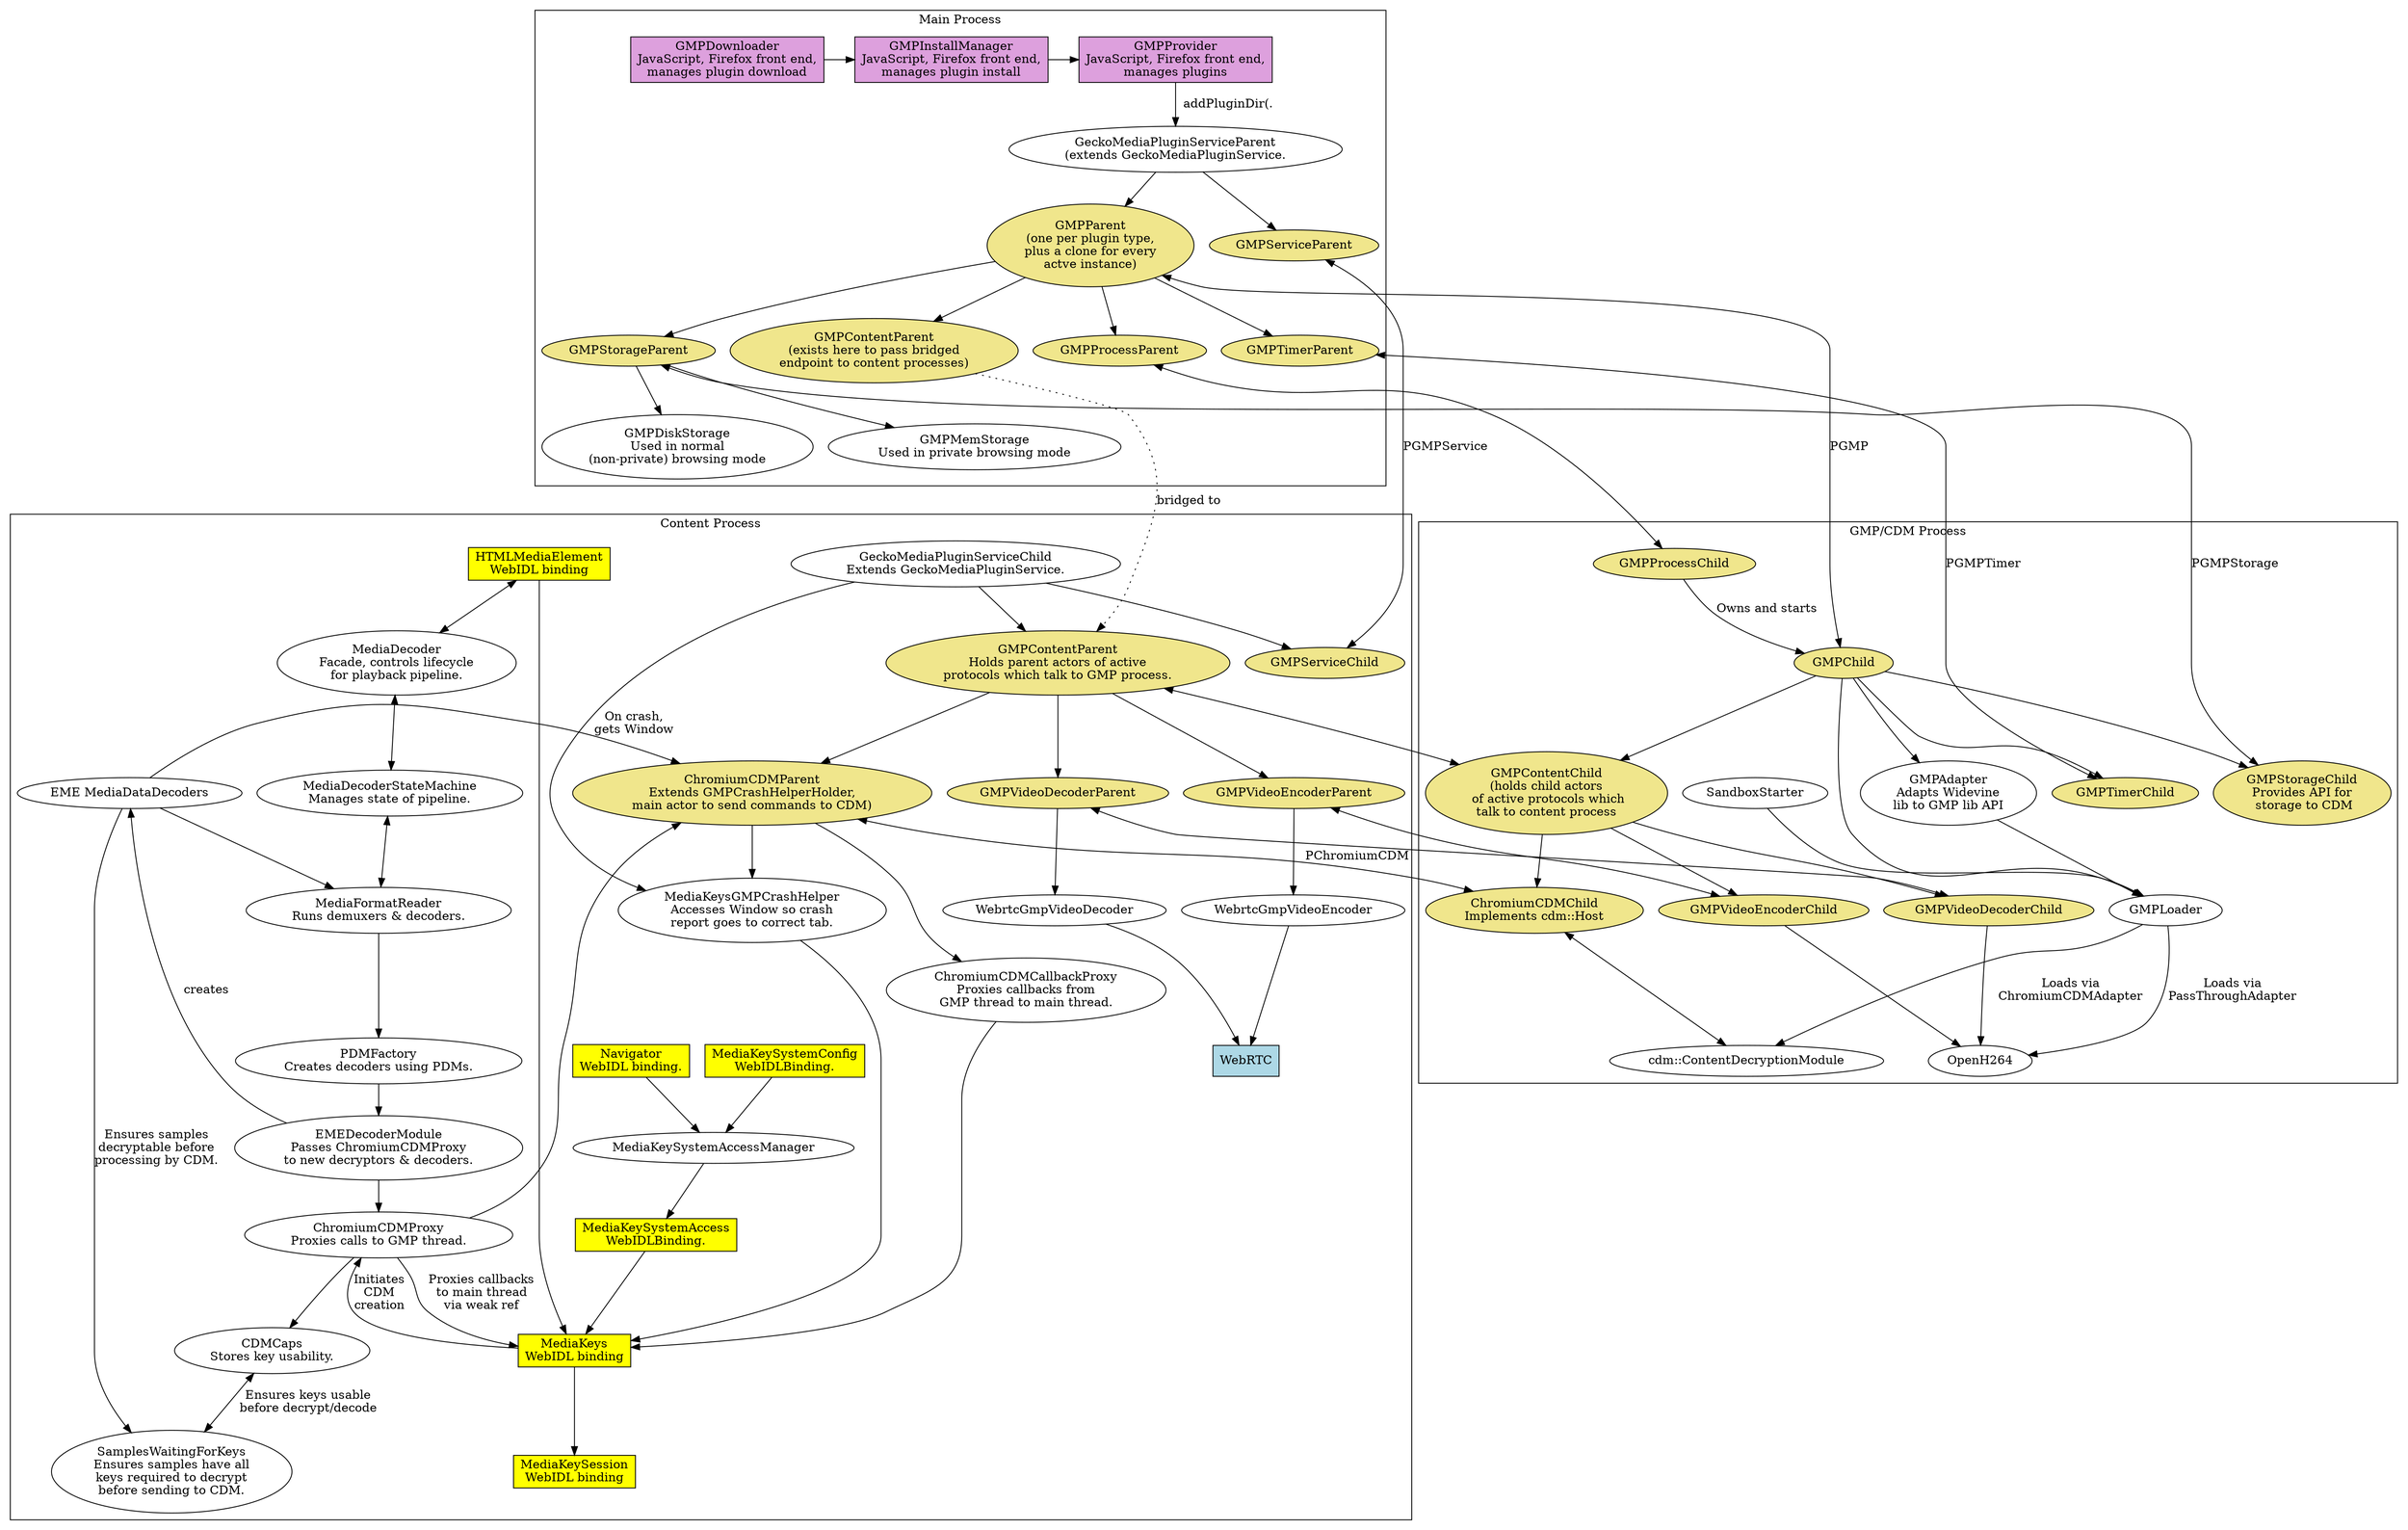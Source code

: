 digraph {
    subgraph cluster_main_process {
        label = "Main Process";
        GeckoMediaPluginServiceParent -> GMPParent
        GMPParent -> main_GMPContentParent

        main_GMPContentParent [label="GMPContentParent\n(exists here to pass bridged\nendpoint to content processes)", style=filled, fillcolor=khaki]
        GeckoMediaPluginServiceParent [label="GeckoMediaPluginServiceParent\n(extends GeckoMediaPluginService."]
        GMPServiceParent [style=filled, fillcolor=khaki]
        GMPParent [label="GMPParent\n(one per plugin type,\nplus a clone for every\nactve instance)", style=filled, fillcolor=khaki]
        GMPTimerParent [style=filled, fillcolor=khaki]
        GMPStorageParent [style=filled, fillcolor=khaki]
        GMPProcessParent [style=filled, fillcolor=khaki]

        GeckoMediaPluginServiceParent -> GMPServiceParent
        GMPParent -> GMPStorageParent
        GMPStorageParent [label="GMPStorageParent"]
        GMPParent -> GMPTimerParent
        GMPParent -> GMPProcessParent

        GMPProvider [label="GMPProvider\nJavaScript, Firefox front end,\nmanages plugins", shape=box, style=filled, fillcolor=plum]
        GMPInstallManager [label="GMPInstallManager\nJavaScript, Firefox front end,\nmanages plugin install", shape=box, style=filled, fillcolor=plum]
        GMPDownloader [label="GMPDownloader\nJavaScript, Firefox front end,\nmanages plugin download", shape=box, style=filled, fillcolor=plum]
        GMPProvider -> GeckoMediaPluginServiceParent [label="  addPluginDir(."]
        GMPDownloader -> GMPInstallManager
        GMPInstallManager -> GMPProvider
        {rank=same GMPProvider GMPInstallManager GMPDownloader}

        GMPDiskStorage [label="GMPDiskStorage\nUsed in normal\n(non-private) browsing mode"]
        GMPMemStorage [label="GMPMemStorage\nUsed in private browsing mode"]

        GMPStorageParent -> GMPDiskStorage
        GMPStorageParent -> GMPMemStorage

    }

    main_GMPContentParent -> content_GMPContentParent [style=dotted, label="bridged to"]

    subgraph cluster_gmp_process {
        label = "GMP/CDM Process"

        GMPAdapter [label="GMPAdapter\nAdapts Widevine\nlib to GMP lib API"]
        GMPStorageChild [label="GMPStorageChild\nProvides API for\n storage to CDM", style=filled, fillcolor=khaki]
        ChromiumCDMChild [label="ChromiumCDMChild\nImplements cdm::Host", style=filled, fillcolor=khaki]
        GMPTimerChild [style=filled, fillcolor=khaki]
        GMPChild [style=filled, fillcolor=khaki]
        GMPVideoDecoderChild [style=filled, fillcolor=khaki]
        GMPVideoEncoderChild [style=filled, fillcolor=khaki]
        GMPContentChild [style=filled, fillcolor=khaki]
        GMPProcessChild [style=filled, fillcolor=khaki]

        GMPProcessChild -> GMPChild [label="Owns and starts"]

        GMPChild -> GMPLoader
        GMPChild -> GMPAdapter
        GMPAdapter -> GMPLoader
        GMPLoader -> cdm [label="Loads via\nChromiumCDMAdapter"]
        GMPLoader -> OpenH264 [label="Loads via\nPassThroughAdapter"]
        SandboxStarter -> GMPLoader

        cdm [label="cdm::ContentDecryptionModule"]
        GMPChild -> GMPContentChild
        GMPChild -> GMPTimerChild
        GMPChild -> GMPStorageChild

        GMPContentChild -> ChromiumCDMChild
        GMPContentChild -> GMPVideoDecoderChild
        GMPContentChild -> GMPVideoEncoderChild

        GMPVideoDecoderChild -> OpenH264
        GMPVideoEncoderChild -> OpenH264

        edge[dir=both]
        ChromiumCDMChild -> cdm
        GMPContentChild [label="GMPContentChild\n(holds child actors\n of active protocols which\ntalk to content process"]
    }

    subgraph cluster_content_process {
        label = "Content Process"

        GMPServiceChild
        GeckoMediaPluginServiceChild -> GMPServiceChild

        WebRTC [label="WebRTC", shape=box, style=filled, fillcolor=lightblue]

        content_GMPContentParent [label="GMPContentParent\nHolds parent actors of active\nprotocols which talk to GMP process.", style=filled, fillcolor=khaki]
        ChromiumCDMProxy [label="ChromiumCDMProxy\nProxies calls to GMP thread."]
        ChromiumCDMCallbackProxy [label="ChromiumCDMCallbackProxy\nProxies callbacks from\nGMP thread to main thread."]
        CDMCaps [label="CDMCaps\nStores key usability."]
        SamplesWaitingForKeys [label="SamplesWaitingForKeys\nEnsures samples have all\nkeys required to decrypt\nbefore sending to CDM."]
        EME_MediaDataDecoders [label="EME MediaDataDecoders"]
        MediaKeys [label="MediaKeys\nWebIDL binding", shape=box, style=filled, fillcolor=yellow]
        MediaKeySession [label="MediaKeySession\nWebIDL binding", shape=box, style=filled, fillcolor=yellow]
        HTMLMediaElement [label="HTMLMediaElement\nWebIDL binding", shape=box, style=filled, fillcolor=yellow]
        MediaKeysGMPCrashHelper [label="MediaKeysGMPCrashHelper\nAccesses Window so crash\nreport goes to correct tab."]
        ChromiumCDMParent [label="ChromiumCDMParent\nExtends GMPCrashHelperHolder,\nmain actor to send commands to CDM)", style=filled, fillcolor=khaki]
        GeckoMediaPluginServiceChild [label="GeckoMediaPluginServiceChild\nExtends GeckoMediaPluginService."]
        EMEDecoderModule [label="EMEDecoderModule\nPasses ChromiumCDMProxy\nto new decryptors & decoders."]
        MediaDecoder [label="MediaDecoder\nFacade, controls lifecycle\nfor playback pipeline."]
        PDMFactory [label="PDMFactory\nCreates decoders using PDMs."]
        MediaDecoderStateMachine [label="MediaDecoderStateMachine\nManages state of pipeline."]
        MediaFormatReader [label="MediaFormatReader\nRuns demuxers & decoders."]
        Navigator [label="Navigator\nWebIDL binding.", shape=box, style=filled, fillcolor=yellow]
        MediaKeySystemAccessManager [label="MediaKeySystemAccessManager"]
        MediaKeySystemConfig [label="MediaKeySystemConfig\nWebIDLBinding.", shape=box, style=filled, fillcolor=yellow]
        MediaKeySystemAccess [label="MediaKeySystemAccess\nWebIDLBinding.", shape=box, style=filled, fillcolor=yellow]
        GMPServiceChild [style=filled, fillcolor=khaki]
        GMPVideoDecoderParent [style=filled, fillcolor=khaki]
        GMPVideoEncoderParent [style=filled, fillcolor=khaki]

        GeckoMediaPluginServiceChild -> content_GMPContentParent
        content_GMPContentParent -> ChromiumCDMParent
        ChromiumCDMParent -> ChromiumCDMCallbackProxy
        ChromiumCDMCallbackProxy -> MediaKeys
        ChromiumCDMProxy -> MediaKeys [label="Proxies callbacks\nto main thread\nvia weak ref"]
        ChromiumCDMProxy -> ChromiumCDMParent
        ChromiumCDMProxy -> CDMCaps
        EME_MediaDataDecoders -> ChromiumCDMParent
        EME_MediaDataDecoders -> SamplesWaitingForKeys [label="Ensures samples\ndecryptable before\nprocessing by CDM."]
        EME_MediaDataDecoders -> MediaFormatReader

        MediaKeys -> MediaKeySession
        MediaKeys -> ChromiumCDMProxy [label="Initiates\nCDM\ncreation"]
        MediaKeysGMPCrashHelper -> MediaKeys
        ChromiumCDMParent -> MediaKeysGMPCrashHelper
        GeckoMediaPluginServiceChild -> MediaKeysGMPCrashHelper [label="On crash,\ngets Window"]
        HTMLMediaElement -> MediaKeys

        EMEDecoderModule -> EME_MediaDataDecoders [label="creates"]
        EMEDecoderModule -> ChromiumCDMProxy

        {rank=same EME_MediaDataDecoders ChromiumCDMParent}

        MediaFormatReader -> PDMFactory
        PDMFactory -> EMEDecoderModule

        content_GMPContentParent -> GMPVideoDecoderParent
        content_GMPContentParent -> GMPVideoEncoderParent

        GMPVideoDecoderParent -> WebrtcGmpVideoDecoder
        GMPVideoEncoderParent -> WebrtcGmpVideoEncoder

        WebrtcGmpVideoDecoder -> WebRTC
        WebrtcGmpVideoEncoder -> WebRTC

        Navigator -> MediaKeySystemAccessManager
        MediaKeySystemAccess -> MediaKeys
        MediaKeySystemConfig -> MediaKeySystemAccessManager
        MediaKeySystemAccessManager -> MediaKeySystemAccess

        edge[dir=both]
        CDMCaps -> SamplesWaitingForKeys [label="Ensures keys usable\nbefore decrypt/decode"]
        HTMLMediaElement -> MediaDecoder
        MediaDecoder -> MediaDecoderStateMachine
        MediaDecoderStateMachine -> MediaFormatReader
    }

    edge[dir=both]
    GMPParent -> GMPChild [label=PGMP]
    GMPServiceParent -> GMPServiceChild [label="PGMPService"]
    ChromiumCDMParent -> ChromiumCDMChild [label="PChromiumCDM"]
    GMPContentChild -> content_GMPContentParent
    GMPStorageParent -> GMPStorageChild [label="PGMPStorage"]
    GMPTimerParent -> GMPTimerChild [label="PGMPTimer"]
    GMPProcessParent -> GMPProcessChild

    GMPVideoDecoderParent -> GMPVideoDecoderChild
    GMPVideoEncoderParent -> GMPVideoEncoderChild

    // Use invisible edge to try to force main process to appear over GMP process.
    edge[style="invis"]
    GMPDiskStorage -> HTMLMediaElement
}